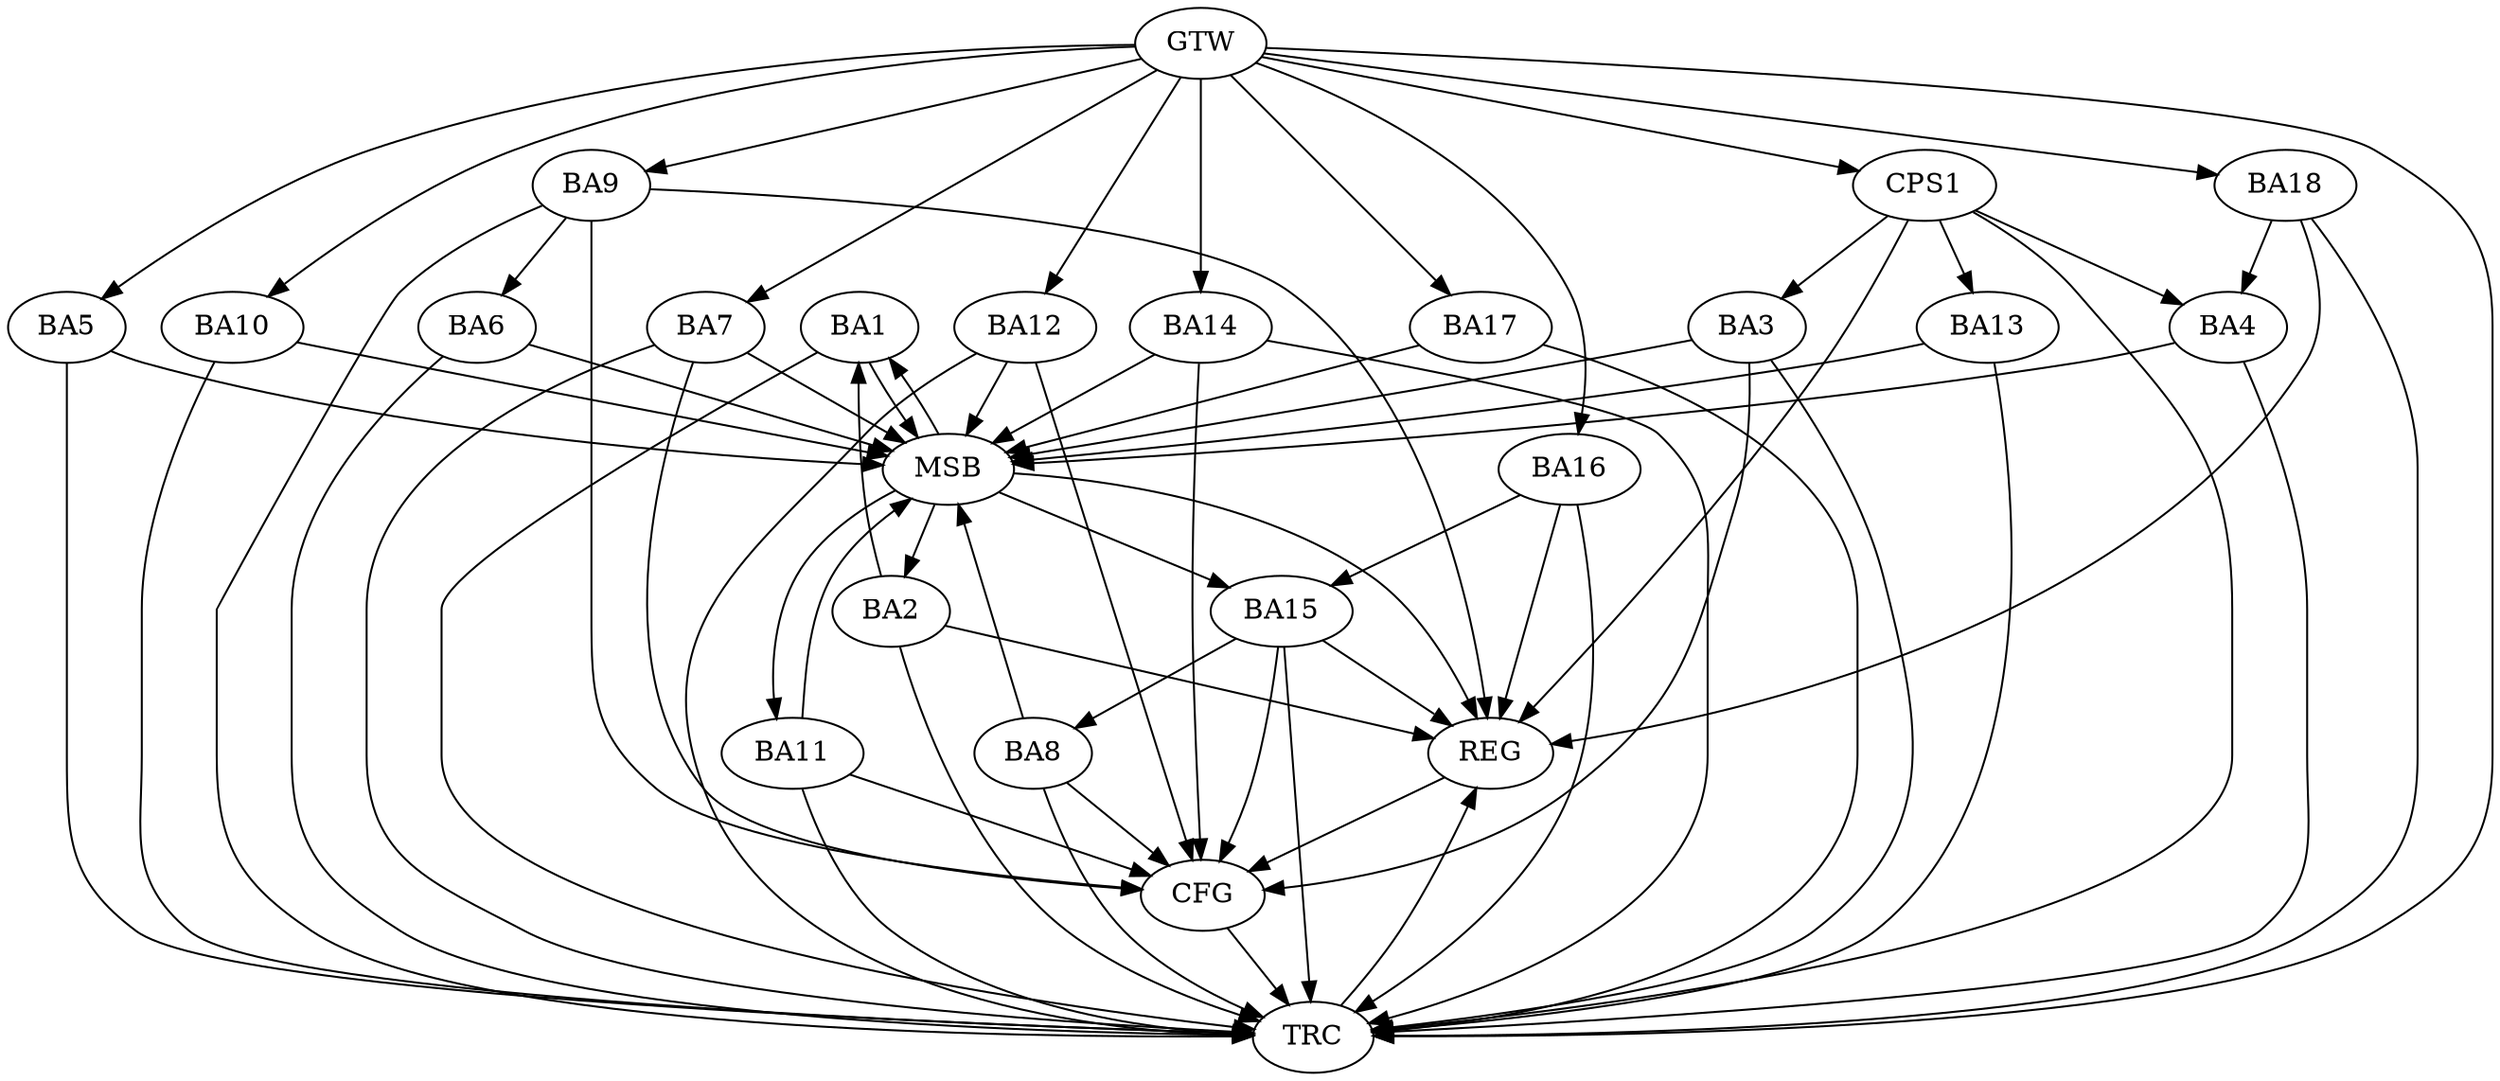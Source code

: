 strict digraph G {
  BA1 [ label="BA1" ];
  BA2 [ label="BA2" ];
  BA3 [ label="BA3" ];
  BA4 [ label="BA4" ];
  BA5 [ label="BA5" ];
  BA6 [ label="BA6" ];
  BA7 [ label="BA7" ];
  BA8 [ label="BA8" ];
  BA9 [ label="BA9" ];
  BA10 [ label="BA10" ];
  BA11 [ label="BA11" ];
  BA12 [ label="BA12" ];
  BA13 [ label="BA13" ];
  BA14 [ label="BA14" ];
  BA15 [ label="BA15" ];
  BA16 [ label="BA16" ];
  BA17 [ label="BA17" ];
  BA18 [ label="BA18" ];
  CPS1 [ label="CPS1" ];
  GTW [ label="GTW" ];
  REG [ label="REG" ];
  MSB [ label="MSB" ];
  CFG [ label="CFG" ];
  TRC [ label="TRC" ];
  BA2 -> BA1;
  BA9 -> BA6;
  BA15 -> BA8;
  BA16 -> BA15;
  BA18 -> BA4;
  CPS1 -> BA3;
  CPS1 -> BA4;
  CPS1 -> BA13;
  GTW -> BA5;
  GTW -> BA7;
  GTW -> BA9;
  GTW -> BA10;
  GTW -> BA12;
  GTW -> BA14;
  GTW -> BA16;
  GTW -> BA17;
  GTW -> BA18;
  GTW -> CPS1;
  BA2 -> REG;
  BA9 -> REG;
  BA15 -> REG;
  BA16 -> REG;
  BA18 -> REG;
  CPS1 -> REG;
  BA1 -> MSB;
  MSB -> BA2;
  MSB -> REG;
  BA3 -> MSB;
  BA4 -> MSB;
  BA5 -> MSB;
  MSB -> BA1;
  BA6 -> MSB;
  BA7 -> MSB;
  BA8 -> MSB;
  BA10 -> MSB;
  BA11 -> MSB;
  BA12 -> MSB;
  BA13 -> MSB;
  MSB -> BA11;
  BA14 -> MSB;
  BA17 -> MSB;
  MSB -> BA15;
  BA11 -> CFG;
  BA14 -> CFG;
  BA15 -> CFG;
  BA9 -> CFG;
  BA7 -> CFG;
  BA12 -> CFG;
  BA3 -> CFG;
  BA8 -> CFG;
  REG -> CFG;
  BA1 -> TRC;
  BA2 -> TRC;
  BA3 -> TRC;
  BA4 -> TRC;
  BA5 -> TRC;
  BA6 -> TRC;
  BA7 -> TRC;
  BA8 -> TRC;
  BA9 -> TRC;
  BA10 -> TRC;
  BA11 -> TRC;
  BA12 -> TRC;
  BA13 -> TRC;
  BA14 -> TRC;
  BA15 -> TRC;
  BA16 -> TRC;
  BA17 -> TRC;
  BA18 -> TRC;
  CPS1 -> TRC;
  GTW -> TRC;
  CFG -> TRC;
  TRC -> REG;
}
